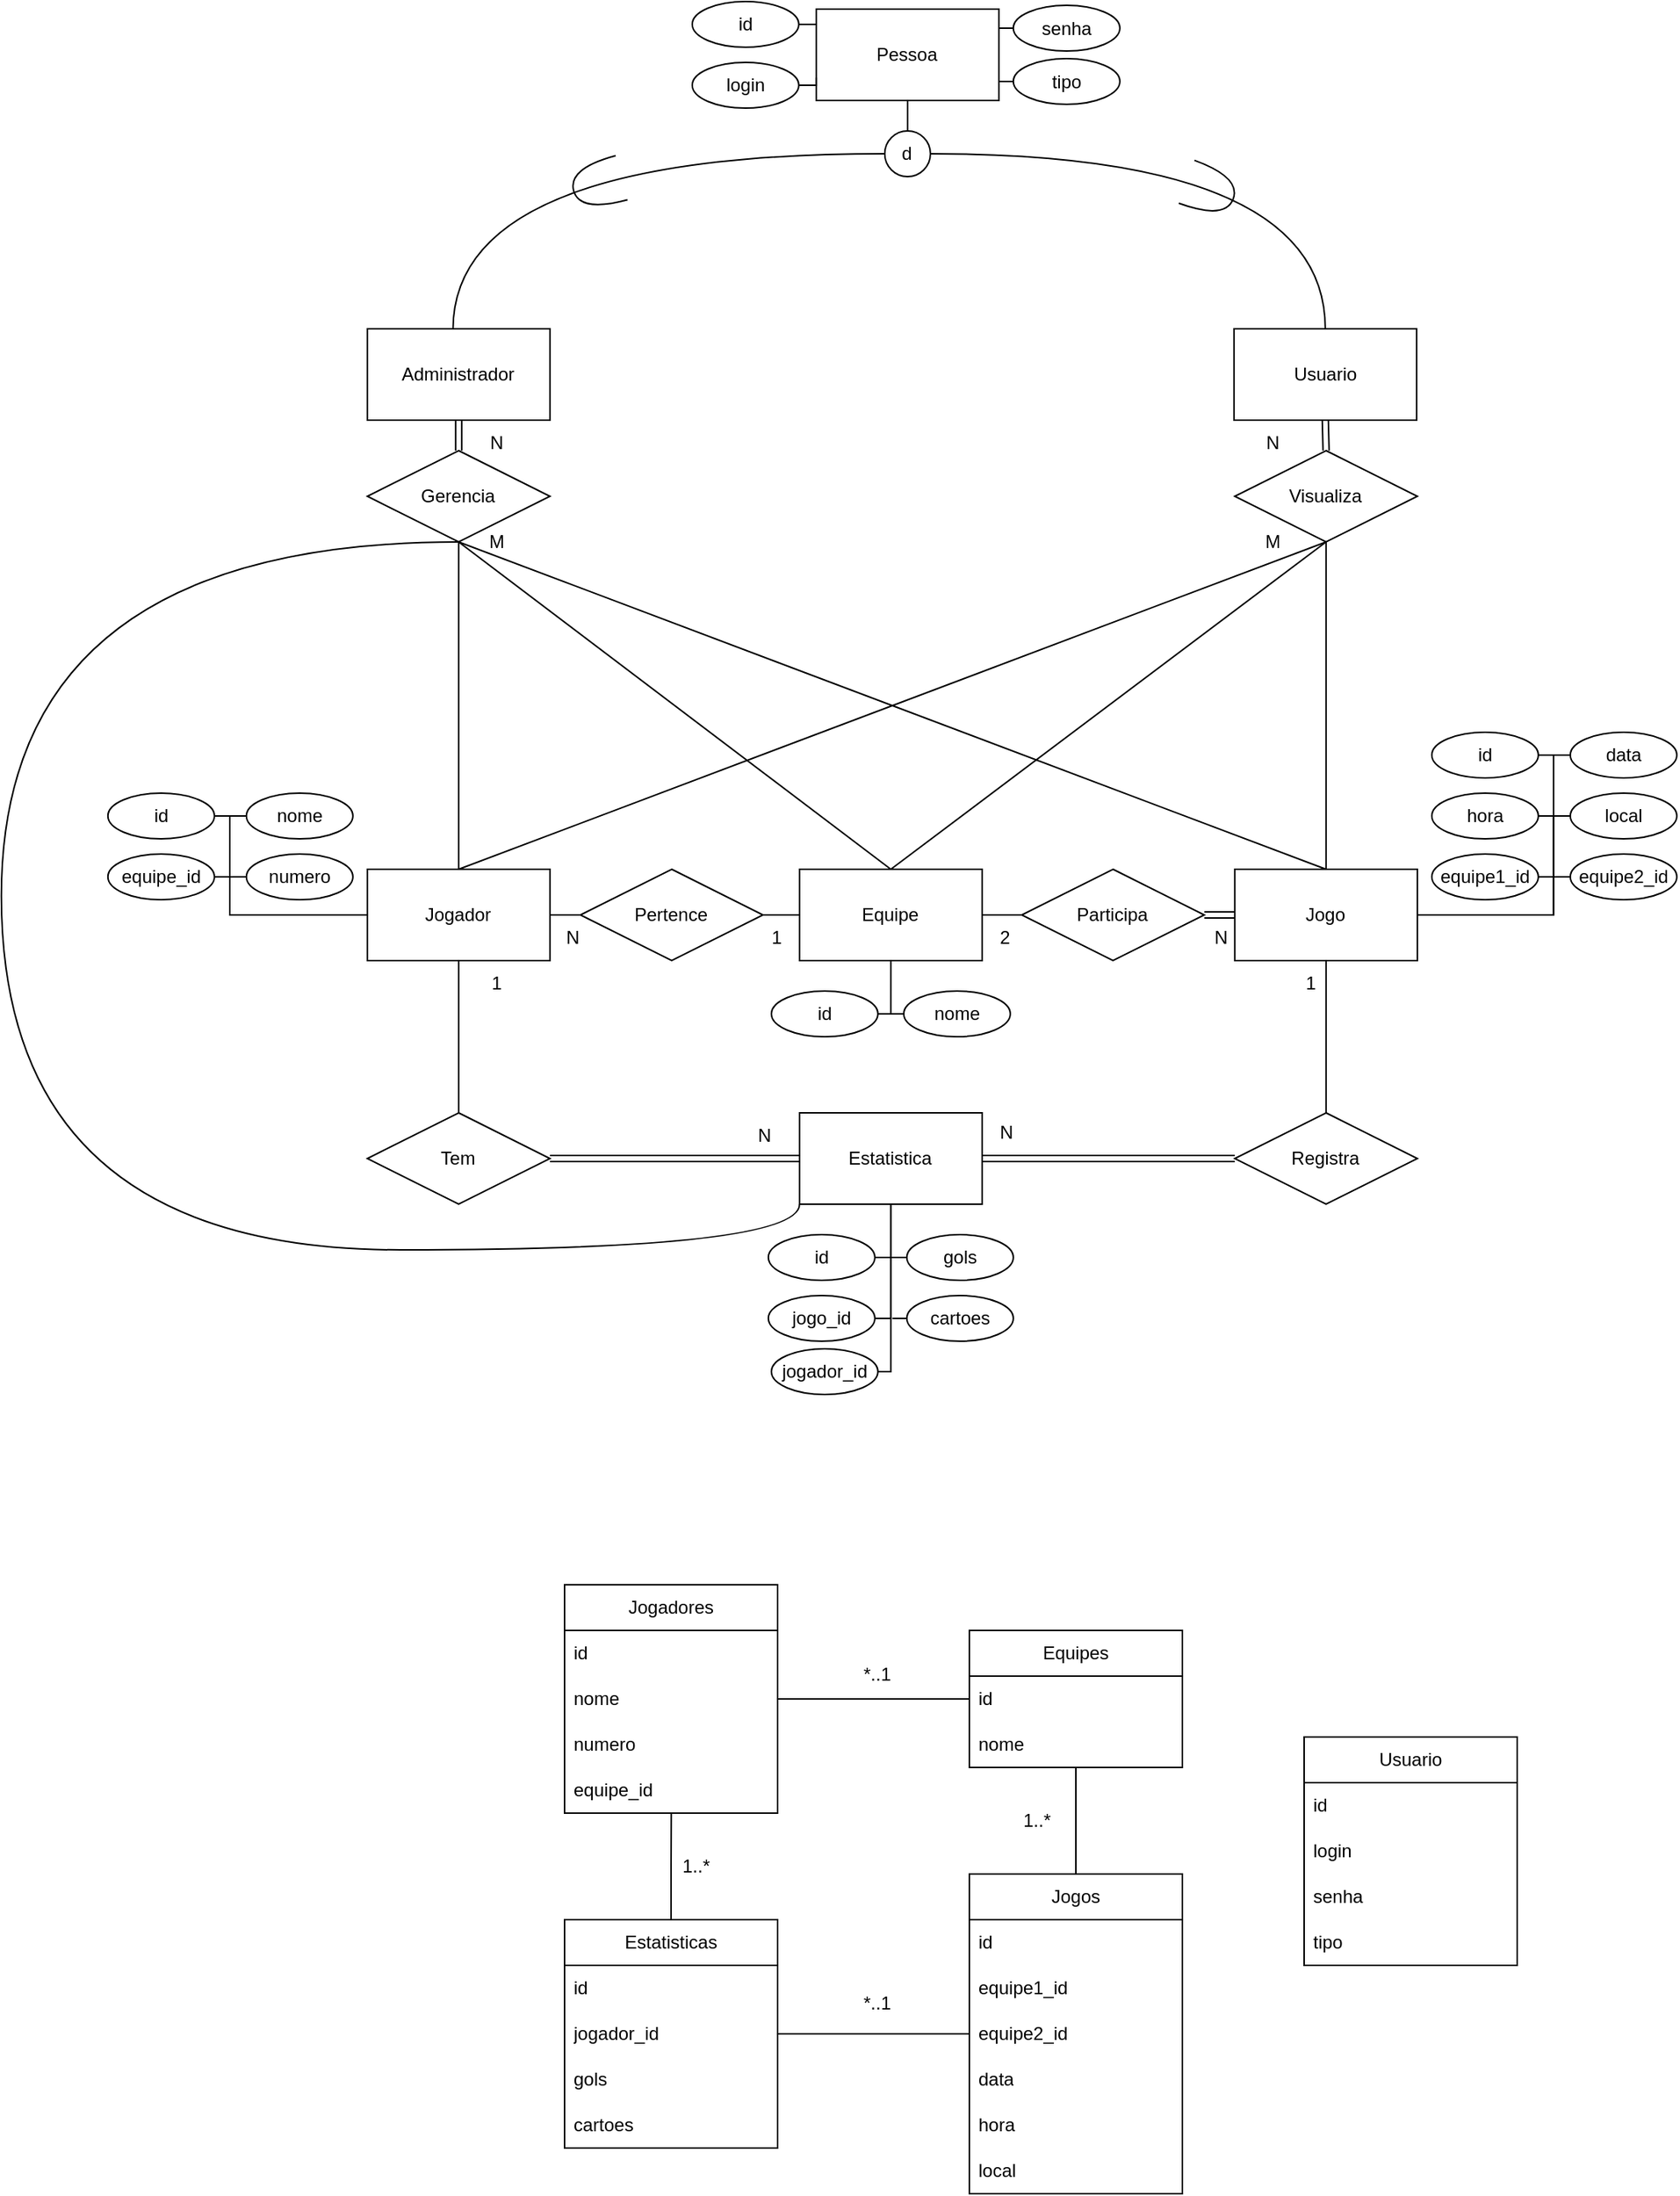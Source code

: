 <mxfile version="26.2.13">
  <diagram name="Página-1" id="EppW8XHrt7SbsDz2OEsC">
    <mxGraphModel dx="1735" dy="1640" grid="1" gridSize="10" guides="1" tooltips="1" connect="1" arrows="1" fold="1" page="1" pageScale="1" pageWidth="827" pageHeight="1169" math="0" shadow="0">
      <root>
        <mxCell id="0" />
        <mxCell id="1" parent="0" />
        <mxCell id="tOBkunzAgDf1NThhqD4a-22" style="edgeStyle=orthogonalEdgeStyle;rounded=0;orthogonalLoop=1;jettySize=auto;html=1;exitX=1;exitY=0.5;exitDx=0;exitDy=0;entryX=0;entryY=0.5;entryDx=0;entryDy=0;endArrow=none;startFill=0;" parent="1" source="tOBkunzAgDf1NThhqD4a-1" target="tOBkunzAgDf1NThhqD4a-10" edge="1">
          <mxGeometry relative="1" as="geometry" />
        </mxCell>
        <mxCell id="tOBkunzAgDf1NThhqD4a-1" value="Jogadores" style="swimlane;fontStyle=0;childLayout=stackLayout;horizontal=1;startSize=30;horizontalStack=0;resizeParent=1;resizeParentMax=0;resizeLast=0;collapsible=1;marginBottom=0;whiteSpace=wrap;html=1;" parent="1" vertex="1">
          <mxGeometry x="80" y="950" width="140" height="150" as="geometry" />
        </mxCell>
        <mxCell id="tOBkunzAgDf1NThhqD4a-2" value="id" style="text;strokeColor=none;fillColor=none;align=left;verticalAlign=middle;spacingLeft=4;spacingRight=4;overflow=hidden;points=[[0,0.5],[1,0.5]];portConstraint=eastwest;rotatable=0;whiteSpace=wrap;html=1;" parent="tOBkunzAgDf1NThhqD4a-1" vertex="1">
          <mxGeometry y="30" width="140" height="30" as="geometry" />
        </mxCell>
        <mxCell id="tOBkunzAgDf1NThhqD4a-3" value="nome" style="text;strokeColor=none;fillColor=none;align=left;verticalAlign=middle;spacingLeft=4;spacingRight=4;overflow=hidden;points=[[0,0.5],[1,0.5]];portConstraint=eastwest;rotatable=0;whiteSpace=wrap;html=1;" parent="tOBkunzAgDf1NThhqD4a-1" vertex="1">
          <mxGeometry y="60" width="140" height="30" as="geometry" />
        </mxCell>
        <mxCell id="tOBkunzAgDf1NThhqD4a-4" value="numero" style="text;strokeColor=none;fillColor=none;align=left;verticalAlign=middle;spacingLeft=4;spacingRight=4;overflow=hidden;points=[[0,0.5],[1,0.5]];portConstraint=eastwest;rotatable=0;whiteSpace=wrap;html=1;" parent="tOBkunzAgDf1NThhqD4a-1" vertex="1">
          <mxGeometry y="90" width="140" height="30" as="geometry" />
        </mxCell>
        <mxCell id="tOBkunzAgDf1NThhqD4a-17" value="equipe_id" style="text;strokeColor=none;fillColor=none;align=left;verticalAlign=middle;spacingLeft=4;spacingRight=4;overflow=hidden;points=[[0,0.5],[1,0.5]];portConstraint=eastwest;rotatable=0;whiteSpace=wrap;html=1;" parent="tOBkunzAgDf1NThhqD4a-1" vertex="1">
          <mxGeometry y="120" width="140" height="30" as="geometry" />
        </mxCell>
        <mxCell id="tOBkunzAgDf1NThhqD4a-25" style="edgeStyle=orthogonalEdgeStyle;rounded=0;orthogonalLoop=1;jettySize=auto;html=1;exitX=0.5;exitY=0;exitDx=0;exitDy=0;entryX=0.5;entryY=1;entryDx=0;entryDy=0;endArrow=none;startFill=0;" parent="1" source="tOBkunzAgDf1NThhqD4a-5" target="tOBkunzAgDf1NThhqD4a-9" edge="1">
          <mxGeometry relative="1" as="geometry" />
        </mxCell>
        <mxCell id="tOBkunzAgDf1NThhqD4a-5" value="Jogos" style="swimlane;fontStyle=0;childLayout=stackLayout;horizontal=1;startSize=30;horizontalStack=0;resizeParent=1;resizeParentMax=0;resizeLast=0;collapsible=1;marginBottom=0;whiteSpace=wrap;html=1;" parent="1" vertex="1">
          <mxGeometry x="346" y="1140" width="140" height="210" as="geometry" />
        </mxCell>
        <mxCell id="tOBkunzAgDf1NThhqD4a-6" value="id" style="text;strokeColor=none;fillColor=none;align=left;verticalAlign=middle;spacingLeft=4;spacingRight=4;overflow=hidden;points=[[0,0.5],[1,0.5]];portConstraint=eastwest;rotatable=0;whiteSpace=wrap;html=1;" parent="tOBkunzAgDf1NThhqD4a-5" vertex="1">
          <mxGeometry y="30" width="140" height="30" as="geometry" />
        </mxCell>
        <mxCell id="tOBkunzAgDf1NThhqD4a-7" value="equipe1_id" style="text;strokeColor=none;fillColor=none;align=left;verticalAlign=middle;spacingLeft=4;spacingRight=4;overflow=hidden;points=[[0,0.5],[1,0.5]];portConstraint=eastwest;rotatable=0;whiteSpace=wrap;html=1;" parent="tOBkunzAgDf1NThhqD4a-5" vertex="1">
          <mxGeometry y="60" width="140" height="30" as="geometry" />
        </mxCell>
        <mxCell id="tOBkunzAgDf1NThhqD4a-19" value="equipe2_id" style="text;strokeColor=none;fillColor=none;align=left;verticalAlign=middle;spacingLeft=4;spacingRight=4;overflow=hidden;points=[[0,0.5],[1,0.5]];portConstraint=eastwest;rotatable=0;whiteSpace=wrap;html=1;" parent="tOBkunzAgDf1NThhqD4a-5" vertex="1">
          <mxGeometry y="90" width="140" height="30" as="geometry" />
        </mxCell>
        <mxCell id="tOBkunzAgDf1NThhqD4a-8" value="data" style="text;strokeColor=none;fillColor=none;align=left;verticalAlign=middle;spacingLeft=4;spacingRight=4;overflow=hidden;points=[[0,0.5],[1,0.5]];portConstraint=eastwest;rotatable=0;whiteSpace=wrap;html=1;" parent="tOBkunzAgDf1NThhqD4a-5" vertex="1">
          <mxGeometry y="120" width="140" height="30" as="geometry" />
        </mxCell>
        <mxCell id="tOBkunzAgDf1NThhqD4a-20" value="hora" style="text;strokeColor=none;fillColor=none;align=left;verticalAlign=middle;spacingLeft=4;spacingRight=4;overflow=hidden;points=[[0,0.5],[1,0.5]];portConstraint=eastwest;rotatable=0;whiteSpace=wrap;html=1;" parent="tOBkunzAgDf1NThhqD4a-5" vertex="1">
          <mxGeometry y="150" width="140" height="30" as="geometry" />
        </mxCell>
        <mxCell id="tOBkunzAgDf1NThhqD4a-21" value="&lt;div&gt;local&lt;/div&gt;" style="text;strokeColor=none;fillColor=none;align=left;verticalAlign=middle;spacingLeft=4;spacingRight=4;overflow=hidden;points=[[0,0.5],[1,0.5]];portConstraint=eastwest;rotatable=0;whiteSpace=wrap;html=1;" parent="tOBkunzAgDf1NThhqD4a-5" vertex="1">
          <mxGeometry y="180" width="140" height="30" as="geometry" />
        </mxCell>
        <mxCell id="tOBkunzAgDf1NThhqD4a-9" value="Equipes" style="swimlane;fontStyle=0;childLayout=stackLayout;horizontal=1;startSize=30;horizontalStack=0;resizeParent=1;resizeParentMax=0;resizeLast=0;collapsible=1;marginBottom=0;whiteSpace=wrap;html=1;" parent="1" vertex="1">
          <mxGeometry x="346" y="980" width="140" height="90" as="geometry" />
        </mxCell>
        <mxCell id="tOBkunzAgDf1NThhqD4a-10" value="id" style="text;strokeColor=none;fillColor=none;align=left;verticalAlign=middle;spacingLeft=4;spacingRight=4;overflow=hidden;points=[[0,0.5],[1,0.5]];portConstraint=eastwest;rotatable=0;whiteSpace=wrap;html=1;" parent="tOBkunzAgDf1NThhqD4a-9" vertex="1">
          <mxGeometry y="30" width="140" height="30" as="geometry" />
        </mxCell>
        <mxCell id="tOBkunzAgDf1NThhqD4a-11" value="nome" style="text;strokeColor=none;fillColor=none;align=left;verticalAlign=middle;spacingLeft=4;spacingRight=4;overflow=hidden;points=[[0,0.5],[1,0.5]];portConstraint=eastwest;rotatable=0;whiteSpace=wrap;html=1;" parent="tOBkunzAgDf1NThhqD4a-9" vertex="1">
          <mxGeometry y="60" width="140" height="30" as="geometry" />
        </mxCell>
        <mxCell id="tOBkunzAgDf1NThhqD4a-13" value="Estatisticas" style="swimlane;fontStyle=0;childLayout=stackLayout;horizontal=1;startSize=30;horizontalStack=0;resizeParent=1;resizeParentMax=0;resizeLast=0;collapsible=1;marginBottom=0;whiteSpace=wrap;html=1;" parent="1" vertex="1">
          <mxGeometry x="80" y="1170" width="140" height="150" as="geometry" />
        </mxCell>
        <mxCell id="tOBkunzAgDf1NThhqD4a-14" value="id" style="text;strokeColor=none;fillColor=none;align=left;verticalAlign=middle;spacingLeft=4;spacingRight=4;overflow=hidden;points=[[0,0.5],[1,0.5]];portConstraint=eastwest;rotatable=0;whiteSpace=wrap;html=1;" parent="tOBkunzAgDf1NThhqD4a-13" vertex="1">
          <mxGeometry y="30" width="140" height="30" as="geometry" />
        </mxCell>
        <mxCell id="tOBkunzAgDf1NThhqD4a-15" value="jogador_id" style="text;strokeColor=none;fillColor=none;align=left;verticalAlign=middle;spacingLeft=4;spacingRight=4;overflow=hidden;points=[[0,0.5],[1,0.5]];portConstraint=eastwest;rotatable=0;whiteSpace=wrap;html=1;" parent="tOBkunzAgDf1NThhqD4a-13" vertex="1">
          <mxGeometry y="60" width="140" height="30" as="geometry" />
        </mxCell>
        <mxCell id="tOBkunzAgDf1NThhqD4a-16" value="gols" style="text;strokeColor=none;fillColor=none;align=left;verticalAlign=middle;spacingLeft=4;spacingRight=4;overflow=hidden;points=[[0,0.5],[1,0.5]];portConstraint=eastwest;rotatable=0;whiteSpace=wrap;html=1;" parent="tOBkunzAgDf1NThhqD4a-13" vertex="1">
          <mxGeometry y="90" width="140" height="30" as="geometry" />
        </mxCell>
        <mxCell id="tOBkunzAgDf1NThhqD4a-18" value="cartoes" style="text;strokeColor=none;fillColor=none;align=left;verticalAlign=middle;spacingLeft=4;spacingRight=4;overflow=hidden;points=[[0,0.5],[1,0.5]];portConstraint=eastwest;rotatable=0;whiteSpace=wrap;html=1;" parent="tOBkunzAgDf1NThhqD4a-13" vertex="1">
          <mxGeometry y="120" width="140" height="30" as="geometry" />
        </mxCell>
        <mxCell id="tOBkunzAgDf1NThhqD4a-23" style="edgeStyle=orthogonalEdgeStyle;rounded=0;orthogonalLoop=1;jettySize=auto;html=1;exitX=0.5;exitY=0;exitDx=0;exitDy=0;entryX=0.501;entryY=1;entryDx=0;entryDy=0;entryPerimeter=0;endArrow=none;startFill=0;" parent="1" source="tOBkunzAgDf1NThhqD4a-13" target="tOBkunzAgDf1NThhqD4a-17" edge="1">
          <mxGeometry relative="1" as="geometry" />
        </mxCell>
        <mxCell id="tOBkunzAgDf1NThhqD4a-24" style="edgeStyle=orthogonalEdgeStyle;rounded=0;orthogonalLoop=1;jettySize=auto;html=1;exitX=1;exitY=0.5;exitDx=0;exitDy=0;entryX=0;entryY=0.5;entryDx=0;entryDy=0;endArrow=none;startFill=0;" parent="1" source="tOBkunzAgDf1NThhqD4a-15" target="tOBkunzAgDf1NThhqD4a-19" edge="1">
          <mxGeometry relative="1" as="geometry" />
        </mxCell>
        <mxCell id="tOBkunzAgDf1NThhqD4a-26" value="*..1" style="text;html=1;align=center;verticalAlign=middle;resizable=0;points=[];autosize=1;strokeColor=none;fillColor=none;" parent="1" vertex="1">
          <mxGeometry x="265" y="994" width="40" height="30" as="geometry" />
        </mxCell>
        <mxCell id="tOBkunzAgDf1NThhqD4a-30" value="1..*" style="text;html=1;align=center;verticalAlign=middle;resizable=0;points=[];autosize=1;strokeColor=none;fillColor=none;" parent="1" vertex="1">
          <mxGeometry x="145.5" y="1120" width="40" height="30" as="geometry" />
        </mxCell>
        <mxCell id="tOBkunzAgDf1NThhqD4a-31" value="*..1" style="text;html=1;align=center;verticalAlign=middle;resizable=0;points=[];autosize=1;strokeColor=none;fillColor=none;" parent="1" vertex="1">
          <mxGeometry x="265" y="1210" width="40" height="30" as="geometry" />
        </mxCell>
        <mxCell id="tOBkunzAgDf1NThhqD4a-32" value="1..*" style="text;html=1;align=center;verticalAlign=middle;resizable=0;points=[];autosize=1;strokeColor=none;fillColor=none;" parent="1" vertex="1">
          <mxGeometry x="370" y="1090" width="40" height="30" as="geometry" />
        </mxCell>
        <mxCell id="j0DTCVJ6tR6XMJ9f3sx3-1" value="Usuario" style="swimlane;fontStyle=0;childLayout=stackLayout;horizontal=1;startSize=30;horizontalStack=0;resizeParent=1;resizeParentMax=0;resizeLast=0;collapsible=1;marginBottom=0;whiteSpace=wrap;html=1;" parent="1" vertex="1">
          <mxGeometry x="566" y="1050" width="140" height="150" as="geometry" />
        </mxCell>
        <mxCell id="j0DTCVJ6tR6XMJ9f3sx3-2" value="id" style="text;strokeColor=none;fillColor=none;align=left;verticalAlign=middle;spacingLeft=4;spacingRight=4;overflow=hidden;points=[[0,0.5],[1,0.5]];portConstraint=eastwest;rotatable=0;whiteSpace=wrap;html=1;" parent="j0DTCVJ6tR6XMJ9f3sx3-1" vertex="1">
          <mxGeometry y="30" width="140" height="30" as="geometry" />
        </mxCell>
        <mxCell id="j0DTCVJ6tR6XMJ9f3sx3-3" value="login" style="text;strokeColor=none;fillColor=none;align=left;verticalAlign=middle;spacingLeft=4;spacingRight=4;overflow=hidden;points=[[0,0.5],[1,0.5]];portConstraint=eastwest;rotatable=0;whiteSpace=wrap;html=1;" parent="j0DTCVJ6tR6XMJ9f3sx3-1" vertex="1">
          <mxGeometry y="60" width="140" height="30" as="geometry" />
        </mxCell>
        <mxCell id="j0DTCVJ6tR6XMJ9f3sx3-6" value="&lt;div&gt;senha&lt;/div&gt;" style="text;strokeColor=none;fillColor=none;align=left;verticalAlign=middle;spacingLeft=4;spacingRight=4;overflow=hidden;points=[[0,0.5],[1,0.5]];portConstraint=eastwest;rotatable=0;whiteSpace=wrap;html=1;" parent="j0DTCVJ6tR6XMJ9f3sx3-1" vertex="1">
          <mxGeometry y="90" width="140" height="30" as="geometry" />
        </mxCell>
        <mxCell id="j0DTCVJ6tR6XMJ9f3sx3-5" value="tipo" style="text;strokeColor=none;fillColor=none;align=left;verticalAlign=middle;spacingLeft=4;spacingRight=4;overflow=hidden;points=[[0,0.5],[1,0.5]];portConstraint=eastwest;rotatable=0;whiteSpace=wrap;html=1;" parent="j0DTCVJ6tR6XMJ9f3sx3-1" vertex="1">
          <mxGeometry y="120" width="140" height="30" as="geometry" />
        </mxCell>
        <mxCell id="j0DTCVJ6tR6XMJ9f3sx3-28" style="edgeStyle=orthogonalEdgeStyle;rounded=0;orthogonalLoop=1;jettySize=auto;html=1;exitX=1;exitY=0.5;exitDx=0;exitDy=0;entryX=0;entryY=0.5;entryDx=0;entryDy=0;endArrow=none;startFill=0;" parent="1" source="j0DTCVJ6tR6XMJ9f3sx3-29" target="j0DTCVJ6tR6XMJ9f3sx3-31" edge="1">
          <mxGeometry relative="1" as="geometry" />
        </mxCell>
        <mxCell id="j0DTCVJ6tR6XMJ9f3sx3-29" value="&lt;div&gt;Jogador&lt;/div&gt;" style="rounded=0;whiteSpace=wrap;html=1;" parent="1" vertex="1">
          <mxGeometry x="-49.59" y="480" width="120" height="60" as="geometry" />
        </mxCell>
        <mxCell id="j0DTCVJ6tR6XMJ9f3sx3-30" style="edgeStyle=orthogonalEdgeStyle;rounded=0;orthogonalLoop=1;jettySize=auto;html=1;exitX=1;exitY=0.5;exitDx=0;exitDy=0;entryX=0;entryY=0.5;entryDx=0;entryDy=0;endArrow=none;startFill=0;" parent="1" source="j0DTCVJ6tR6XMJ9f3sx3-31" target="j0DTCVJ6tR6XMJ9f3sx3-33" edge="1">
          <mxGeometry relative="1" as="geometry" />
        </mxCell>
        <mxCell id="j0DTCVJ6tR6XMJ9f3sx3-31" value="&lt;div&gt;Pertence&lt;/div&gt;" style="rhombus;whiteSpace=wrap;html=1;" parent="1" vertex="1">
          <mxGeometry x="90.41" y="480" width="120" height="60" as="geometry" />
        </mxCell>
        <mxCell id="j0DTCVJ6tR6XMJ9f3sx3-32" style="edgeStyle=orthogonalEdgeStyle;rounded=0;orthogonalLoop=1;jettySize=auto;html=1;exitX=1;exitY=0.5;exitDx=0;exitDy=0;entryX=0;entryY=0.5;entryDx=0;entryDy=0;endArrow=none;startFill=0;" parent="1" source="j0DTCVJ6tR6XMJ9f3sx3-33" target="j0DTCVJ6tR6XMJ9f3sx3-35" edge="1">
          <mxGeometry relative="1" as="geometry" />
        </mxCell>
        <mxCell id="j0DTCVJ6tR6XMJ9f3sx3-33" value="Equipe" style="rounded=0;whiteSpace=wrap;html=1;" parent="1" vertex="1">
          <mxGeometry x="234.41" y="480" width="120" height="60" as="geometry" />
        </mxCell>
        <mxCell id="j0DTCVJ6tR6XMJ9f3sx3-34" style="edgeStyle=orthogonalEdgeStyle;rounded=0;orthogonalLoop=1;jettySize=auto;html=1;exitX=1;exitY=0.5;exitDx=0;exitDy=0;entryX=0;entryY=0.5;entryDx=0;entryDy=0;endArrow=none;startFill=0;shape=link;" parent="1" source="j0DTCVJ6tR6XMJ9f3sx3-35" target="j0DTCVJ6tR6XMJ9f3sx3-36" edge="1">
          <mxGeometry relative="1" as="geometry" />
        </mxCell>
        <mxCell id="j0DTCVJ6tR6XMJ9f3sx3-35" value="Participa" style="rhombus;whiteSpace=wrap;html=1;" parent="1" vertex="1">
          <mxGeometry x="380.41" y="480" width="120" height="60" as="geometry" />
        </mxCell>
        <mxCell id="j0DTCVJ6tR6XMJ9f3sx3-36" value="Jogo" style="rounded=0;whiteSpace=wrap;html=1;" parent="1" vertex="1">
          <mxGeometry x="520.41" y="480" width="120" height="60" as="geometry" />
        </mxCell>
        <mxCell id="j0DTCVJ6tR6XMJ9f3sx3-37" style="edgeStyle=orthogonalEdgeStyle;rounded=0;orthogonalLoop=1;jettySize=auto;html=1;exitX=0.5;exitY=0;exitDx=0;exitDy=0;entryX=0.5;entryY=1;entryDx=0;entryDy=0;endArrow=none;startFill=0;" parent="1" source="j0DTCVJ6tR6XMJ9f3sx3-39" target="j0DTCVJ6tR6XMJ9f3sx3-36" edge="1">
          <mxGeometry relative="1" as="geometry" />
        </mxCell>
        <mxCell id="j0DTCVJ6tR6XMJ9f3sx3-99" style="edgeStyle=orthogonalEdgeStyle;rounded=0;orthogonalLoop=1;jettySize=auto;html=1;exitX=0;exitY=0.5;exitDx=0;exitDy=0;entryX=1;entryY=0.5;entryDx=0;entryDy=0;endArrow=none;startFill=0;shape=link;" parent="1" source="j0DTCVJ6tR6XMJ9f3sx3-39" target="j0DTCVJ6tR6XMJ9f3sx3-40" edge="1">
          <mxGeometry relative="1" as="geometry" />
        </mxCell>
        <mxCell id="j0DTCVJ6tR6XMJ9f3sx3-39" value="Registra" style="rhombus;whiteSpace=wrap;html=1;" parent="1" vertex="1">
          <mxGeometry x="520.41" y="640" width="120" height="60" as="geometry" />
        </mxCell>
        <mxCell id="j0DTCVJ6tR6XMJ9f3sx3-40" value="Estatistica" style="rounded=0;whiteSpace=wrap;html=1;" parent="1" vertex="1">
          <mxGeometry x="234.41" y="640" width="120" height="60" as="geometry" />
        </mxCell>
        <mxCell id="j0DTCVJ6tR6XMJ9f3sx3-41" style="edgeStyle=orthogonalEdgeStyle;rounded=0;orthogonalLoop=1;jettySize=auto;html=1;exitX=0.5;exitY=0;exitDx=0;exitDy=0;entryX=0.5;entryY=1;entryDx=0;entryDy=0;endArrow=none;startFill=0;" parent="1" source="j0DTCVJ6tR6XMJ9f3sx3-43" target="j0DTCVJ6tR6XMJ9f3sx3-29" edge="1">
          <mxGeometry relative="1" as="geometry" />
        </mxCell>
        <mxCell id="j0DTCVJ6tR6XMJ9f3sx3-42" style="edgeStyle=orthogonalEdgeStyle;rounded=0;orthogonalLoop=1;jettySize=auto;html=1;exitX=1;exitY=0.5;exitDx=0;exitDy=0;entryX=0;entryY=0.5;entryDx=0;entryDy=0;endArrow=none;startFill=0;shape=link;" parent="1" source="j0DTCVJ6tR6XMJ9f3sx3-43" target="j0DTCVJ6tR6XMJ9f3sx3-40" edge="1">
          <mxGeometry relative="1" as="geometry" />
        </mxCell>
        <mxCell id="j0DTCVJ6tR6XMJ9f3sx3-43" value="Tem" style="rhombus;whiteSpace=wrap;html=1;" parent="1" vertex="1">
          <mxGeometry x="-49.59" y="640" width="120" height="60" as="geometry" />
        </mxCell>
        <mxCell id="j0DTCVJ6tR6XMJ9f3sx3-44" style="edgeStyle=orthogonalEdgeStyle;rounded=0;orthogonalLoop=1;jettySize=auto;html=1;exitX=1;exitY=0.5;exitDx=0;exitDy=0;endArrow=none;startFill=0;" parent="1" source="j0DTCVJ6tR6XMJ9f3sx3-45" edge="1">
          <mxGeometry relative="1" as="geometry">
            <mxPoint x="731.41" y="485" as="targetPoint" />
          </mxGeometry>
        </mxCell>
        <mxCell id="j0DTCVJ6tR6XMJ9f3sx3-45" value="equipe1_id" style="ellipse;whiteSpace=wrap;html=1;" parent="1" vertex="1">
          <mxGeometry x="649.91" y="470" width="70" height="30" as="geometry" />
        </mxCell>
        <mxCell id="j0DTCVJ6tR6XMJ9f3sx3-46" style="edgeStyle=orthogonalEdgeStyle;rounded=0;orthogonalLoop=1;jettySize=auto;html=1;exitX=1;exitY=0.5;exitDx=0;exitDy=0;endArrow=none;startFill=0;" parent="1" source="j0DTCVJ6tR6XMJ9f3sx3-47" edge="1">
          <mxGeometry relative="1" as="geometry">
            <mxPoint x="731.41" y="445" as="targetPoint" />
          </mxGeometry>
        </mxCell>
        <mxCell id="j0DTCVJ6tR6XMJ9f3sx3-47" value="hora" style="ellipse;whiteSpace=wrap;html=1;" parent="1" vertex="1">
          <mxGeometry x="649.91" y="430" width="70" height="30" as="geometry" />
        </mxCell>
        <mxCell id="j0DTCVJ6tR6XMJ9f3sx3-48" style="edgeStyle=orthogonalEdgeStyle;rounded=0;orthogonalLoop=1;jettySize=auto;html=1;exitX=0;exitY=0.5;exitDx=0;exitDy=0;endArrow=none;startFill=0;" parent="1" source="j0DTCVJ6tR6XMJ9f3sx3-49" edge="1">
          <mxGeometry relative="1" as="geometry">
            <mxPoint x="731.41" y="485" as="targetPoint" />
          </mxGeometry>
        </mxCell>
        <mxCell id="j0DTCVJ6tR6XMJ9f3sx3-49" value="equipe2_id" style="ellipse;whiteSpace=wrap;html=1;" parent="1" vertex="1">
          <mxGeometry x="740.91" y="470" width="70" height="30" as="geometry" />
        </mxCell>
        <mxCell id="j0DTCVJ6tR6XMJ9f3sx3-115" style="edgeStyle=orthogonalEdgeStyle;rounded=0;orthogonalLoop=1;jettySize=auto;html=1;exitX=0;exitY=0.5;exitDx=0;exitDy=0;entryX=1;entryY=0.5;entryDx=0;entryDy=0;endArrow=none;startFill=0;" parent="1" source="j0DTCVJ6tR6XMJ9f3sx3-51" target="j0DTCVJ6tR6XMJ9f3sx3-36" edge="1">
          <mxGeometry relative="1" as="geometry">
            <Array as="points">
              <mxPoint x="729.91" y="445" />
              <mxPoint x="729.91" y="510" />
            </Array>
          </mxGeometry>
        </mxCell>
        <mxCell id="j0DTCVJ6tR6XMJ9f3sx3-51" value="local" style="ellipse;whiteSpace=wrap;html=1;" parent="1" vertex="1">
          <mxGeometry x="740.91" y="430" width="70" height="30" as="geometry" />
        </mxCell>
        <mxCell id="j0DTCVJ6tR6XMJ9f3sx3-52" style="edgeStyle=orthogonalEdgeStyle;rounded=0;orthogonalLoop=1;jettySize=auto;html=1;exitX=0;exitY=0.5;exitDx=0;exitDy=0;endArrow=none;startFill=0;" parent="1" source="j0DTCVJ6tR6XMJ9f3sx3-53" edge="1">
          <mxGeometry relative="1" as="geometry">
            <mxPoint x="292.91" y="575" as="targetPoint" />
          </mxGeometry>
        </mxCell>
        <mxCell id="j0DTCVJ6tR6XMJ9f3sx3-53" value="nome" style="ellipse;whiteSpace=wrap;html=1;" parent="1" vertex="1">
          <mxGeometry x="302.91" y="560" width="70" height="30" as="geometry" />
        </mxCell>
        <mxCell id="j0DTCVJ6tR6XMJ9f3sx3-114" style="edgeStyle=orthogonalEdgeStyle;rounded=0;orthogonalLoop=1;jettySize=auto;html=1;exitX=1;exitY=0.5;exitDx=0;exitDy=0;entryX=0.5;entryY=1;entryDx=0;entryDy=0;endArrow=none;startFill=0;" parent="1" source="j0DTCVJ6tR6XMJ9f3sx3-55" target="j0DTCVJ6tR6XMJ9f3sx3-33" edge="1">
          <mxGeometry relative="1" as="geometry" />
        </mxCell>
        <mxCell id="j0DTCVJ6tR6XMJ9f3sx3-55" value="&lt;div&gt;id&lt;/div&gt;" style="ellipse;whiteSpace=wrap;html=1;" parent="1" vertex="1">
          <mxGeometry x="215.91" y="560" width="70" height="30" as="geometry" />
        </mxCell>
        <mxCell id="j0DTCVJ6tR6XMJ9f3sx3-56" style="edgeStyle=orthogonalEdgeStyle;rounded=0;orthogonalLoop=1;jettySize=auto;html=1;endArrow=none;startFill=0;" parent="1" edge="1">
          <mxGeometry relative="1" as="geometry">
            <mxPoint x="295.41" y="575" as="targetPoint" />
            <mxPoint x="295.91" y="575" as="sourcePoint" />
          </mxGeometry>
        </mxCell>
        <mxCell id="j0DTCVJ6tR6XMJ9f3sx3-57" style="edgeStyle=orthogonalEdgeStyle;rounded=0;orthogonalLoop=1;jettySize=auto;html=1;exitX=1;exitY=0.5;exitDx=0;exitDy=0;endArrow=none;startFill=0;" parent="1" source="j0DTCVJ6tR6XMJ9f3sx3-58" edge="1">
          <mxGeometry relative="1" as="geometry">
            <mxPoint x="-138.59" y="445" as="targetPoint" />
          </mxGeometry>
        </mxCell>
        <mxCell id="j0DTCVJ6tR6XMJ9f3sx3-58" value="id" style="ellipse;whiteSpace=wrap;html=1;" parent="1" vertex="1">
          <mxGeometry x="-220.09" y="430" width="70" height="30" as="geometry" />
        </mxCell>
        <mxCell id="0IrGJ5FR2d2y25oEQgXP-39" style="edgeStyle=orthogonalEdgeStyle;rounded=0;orthogonalLoop=1;jettySize=auto;html=1;exitX=0;exitY=0.5;exitDx=0;exitDy=0;entryX=0;entryY=0.5;entryDx=0;entryDy=0;endArrow=none;startFill=0;" edge="1" parent="1" source="j0DTCVJ6tR6XMJ9f3sx3-62" target="j0DTCVJ6tR6XMJ9f3sx3-29">
          <mxGeometry relative="1" as="geometry">
            <Array as="points">
              <mxPoint x="-140" y="445" />
              <mxPoint x="-140" y="510" />
            </Array>
          </mxGeometry>
        </mxCell>
        <mxCell id="j0DTCVJ6tR6XMJ9f3sx3-62" value="nome" style="ellipse;whiteSpace=wrap;html=1;" parent="1" vertex="1">
          <mxGeometry x="-129.09" y="430" width="70" height="30" as="geometry" />
        </mxCell>
        <mxCell id="j0DTCVJ6tR6XMJ9f3sx3-65" style="edgeStyle=orthogonalEdgeStyle;rounded=0;orthogonalLoop=1;jettySize=auto;html=1;exitX=0;exitY=0.5;exitDx=0;exitDy=0;endArrow=none;startFill=0;" parent="1" source="j0DTCVJ6tR6XMJ9f3sx3-66" edge="1">
          <mxGeometry relative="1" as="geometry">
            <mxPoint x="-138.59" y="485" as="targetPoint" />
          </mxGeometry>
        </mxCell>
        <mxCell id="j0DTCVJ6tR6XMJ9f3sx3-66" value="numero" style="ellipse;whiteSpace=wrap;html=1;" parent="1" vertex="1">
          <mxGeometry x="-129.09" y="470" width="70" height="30" as="geometry" />
        </mxCell>
        <mxCell id="j0DTCVJ6tR6XMJ9f3sx3-67" style="edgeStyle=orthogonalEdgeStyle;rounded=0;orthogonalLoop=1;jettySize=auto;html=1;exitX=1;exitY=0.5;exitDx=0;exitDy=0;entryX=0.5;entryY=1;entryDx=0;entryDy=0;endArrow=none;startFill=0;" parent="1" source="j0DTCVJ6tR6XMJ9f3sx3-68" target="j0DTCVJ6tR6XMJ9f3sx3-40" edge="1">
          <mxGeometry relative="1" as="geometry">
            <Array as="points">
              <mxPoint x="294.41" y="775" />
            </Array>
          </mxGeometry>
        </mxCell>
        <mxCell id="j0DTCVJ6tR6XMJ9f3sx3-68" value="jogo_id" style="ellipse;whiteSpace=wrap;html=1;" parent="1" vertex="1">
          <mxGeometry x="213.91" y="760" width="70" height="30" as="geometry" />
        </mxCell>
        <mxCell id="j0DTCVJ6tR6XMJ9f3sx3-69" style="edgeStyle=orthogonalEdgeStyle;rounded=0;orthogonalLoop=1;jettySize=auto;html=1;exitX=1;exitY=0.5;exitDx=0;exitDy=0;endArrow=none;startFill=0;" parent="1" source="j0DTCVJ6tR6XMJ9f3sx3-70" edge="1">
          <mxGeometry relative="1" as="geometry">
            <mxPoint x="295.41" y="735" as="targetPoint" />
          </mxGeometry>
        </mxCell>
        <mxCell id="j0DTCVJ6tR6XMJ9f3sx3-70" value="&lt;div&gt;id&lt;/div&gt;" style="ellipse;whiteSpace=wrap;html=1;" parent="1" vertex="1">
          <mxGeometry x="213.91" y="720" width="70" height="30" as="geometry" />
        </mxCell>
        <mxCell id="j0DTCVJ6tR6XMJ9f3sx3-71" style="edgeStyle=orthogonalEdgeStyle;rounded=0;orthogonalLoop=1;jettySize=auto;html=1;exitX=0;exitY=0.5;exitDx=0;exitDy=0;endArrow=none;startFill=0;" parent="1" source="j0DTCVJ6tR6XMJ9f3sx3-72" edge="1">
          <mxGeometry relative="1" as="geometry">
            <mxPoint x="295.41" y="775" as="targetPoint" />
          </mxGeometry>
        </mxCell>
        <mxCell id="j0DTCVJ6tR6XMJ9f3sx3-72" value="cartoes" style="ellipse;whiteSpace=wrap;html=1;" parent="1" vertex="1">
          <mxGeometry x="304.91" y="760" width="70" height="30" as="geometry" />
        </mxCell>
        <mxCell id="j0DTCVJ6tR6XMJ9f3sx3-73" style="edgeStyle=orthogonalEdgeStyle;rounded=0;orthogonalLoop=1;jettySize=auto;html=1;exitX=0;exitY=0.5;exitDx=0;exitDy=0;endArrow=none;startFill=0;" parent="1" source="j0DTCVJ6tR6XMJ9f3sx3-74" edge="1">
          <mxGeometry relative="1" as="geometry">
            <mxPoint x="295.41" y="735" as="targetPoint" />
          </mxGeometry>
        </mxCell>
        <mxCell id="j0DTCVJ6tR6XMJ9f3sx3-74" value="gols" style="ellipse;whiteSpace=wrap;html=1;" parent="1" vertex="1">
          <mxGeometry x="304.91" y="720" width="70" height="30" as="geometry" />
        </mxCell>
        <mxCell id="j0DTCVJ6tR6XMJ9f3sx3-75" style="edgeStyle=orthogonalEdgeStyle;rounded=0;orthogonalLoop=1;jettySize=auto;html=1;exitX=1;exitY=0.5;exitDx=0;exitDy=0;endArrow=none;startFill=0;" parent="1" source="j0DTCVJ6tR6XMJ9f3sx3-76" edge="1">
          <mxGeometry relative="1" as="geometry">
            <mxPoint x="-138.59" y="485" as="targetPoint" />
          </mxGeometry>
        </mxCell>
        <mxCell id="j0DTCVJ6tR6XMJ9f3sx3-76" value="equipe_id" style="ellipse;whiteSpace=wrap;html=1;" parent="1" vertex="1">
          <mxGeometry x="-220.09" y="470" width="70" height="30" as="geometry" />
        </mxCell>
        <mxCell id="j0DTCVJ6tR6XMJ9f3sx3-77" value="Pessoa" style="rounded=0;whiteSpace=wrap;html=1;" parent="1" vertex="1">
          <mxGeometry x="245.41" y="-85" width="120" height="60" as="geometry" />
        </mxCell>
        <mxCell id="j0DTCVJ6tR6XMJ9f3sx3-78" style="edgeStyle=orthogonalEdgeStyle;rounded=0;orthogonalLoop=1;jettySize=auto;html=1;exitX=1;exitY=0.5;exitDx=0;exitDy=0;entryX=0;entryY=0.75;entryDx=0;entryDy=0;endArrow=none;startFill=0;" parent="1" source="j0DTCVJ6tR6XMJ9f3sx3-79" target="j0DTCVJ6tR6XMJ9f3sx3-77" edge="1">
          <mxGeometry relative="1" as="geometry" />
        </mxCell>
        <mxCell id="j0DTCVJ6tR6XMJ9f3sx3-79" value="login" style="ellipse;whiteSpace=wrap;html=1;" parent="1" vertex="1">
          <mxGeometry x="163.91" y="-50" width="70" height="30" as="geometry" />
        </mxCell>
        <mxCell id="j0DTCVJ6tR6XMJ9f3sx3-80" style="edgeStyle=orthogonalEdgeStyle;rounded=0;orthogonalLoop=1;jettySize=auto;html=1;exitX=1;exitY=0.5;exitDx=0;exitDy=0;endArrow=none;startFill=0;" parent="1" source="j0DTCVJ6tR6XMJ9f3sx3-81" edge="1">
          <mxGeometry relative="1" as="geometry">
            <mxPoint x="245.41" y="-75" as="targetPoint" />
          </mxGeometry>
        </mxCell>
        <mxCell id="j0DTCVJ6tR6XMJ9f3sx3-81" value="&lt;div&gt;id&lt;/div&gt;" style="ellipse;whiteSpace=wrap;html=1;" parent="1" vertex="1">
          <mxGeometry x="163.91" y="-90" width="70" height="30" as="geometry" />
        </mxCell>
        <mxCell id="j0DTCVJ6tR6XMJ9f3sx3-82" style="edgeStyle=orthogonalEdgeStyle;rounded=0;orthogonalLoop=1;jettySize=auto;html=1;exitX=0;exitY=0.5;exitDx=0;exitDy=0;endArrow=none;startFill=0;" parent="1" source="j0DTCVJ6tR6XMJ9f3sx3-83" edge="1">
          <mxGeometry relative="1" as="geometry">
            <mxPoint x="365.41" y="-72.5" as="targetPoint" />
          </mxGeometry>
        </mxCell>
        <mxCell id="j0DTCVJ6tR6XMJ9f3sx3-83" value="senha" style="ellipse;whiteSpace=wrap;html=1;" parent="1" vertex="1">
          <mxGeometry x="374.91" y="-87.5" width="70" height="30" as="geometry" />
        </mxCell>
        <mxCell id="j0DTCVJ6tR6XMJ9f3sx3-84" style="edgeStyle=orthogonalEdgeStyle;rounded=0;orthogonalLoop=1;jettySize=auto;html=1;exitX=0.5;exitY=0;exitDx=0;exitDy=0;entryX=0.5;entryY=1;entryDx=0;entryDy=0;endArrow=none;startFill=0;" parent="1" source="j0DTCVJ6tR6XMJ9f3sx3-87" target="j0DTCVJ6tR6XMJ9f3sx3-77" edge="1">
          <mxGeometry relative="1" as="geometry" />
        </mxCell>
        <mxCell id="j0DTCVJ6tR6XMJ9f3sx3-85" style="edgeStyle=orthogonalEdgeStyle;rounded=0;orthogonalLoop=1;jettySize=auto;html=1;exitX=0;exitY=0.5;exitDx=0;exitDy=0;endArrow=none;startFill=0;entryX=0.469;entryY=0.009;entryDx=0;entryDy=0;entryPerimeter=0;curved=1;startArrow=none;" parent="1" source="j0DTCVJ6tR6XMJ9f3sx3-87" target="j0DTCVJ6tR6XMJ9f3sx3-89" edge="1">
          <mxGeometry relative="1" as="geometry">
            <mxPoint x="196.41" y="125" as="targetPoint" />
          </mxGeometry>
        </mxCell>
        <mxCell id="j0DTCVJ6tR6XMJ9f3sx3-86" style="edgeStyle=orthogonalEdgeStyle;rounded=0;orthogonalLoop=1;jettySize=auto;html=1;exitX=1;exitY=0.5;exitDx=0;exitDy=0;endArrow=none;startFill=0;entryX=0.5;entryY=0;entryDx=0;entryDy=0;curved=1;" parent="1" source="j0DTCVJ6tR6XMJ9f3sx3-87" target="j0DTCVJ6tR6XMJ9f3sx3-88" edge="1">
          <mxGeometry relative="1" as="geometry">
            <mxPoint x="406.41" y="125" as="targetPoint" />
          </mxGeometry>
        </mxCell>
        <mxCell id="j0DTCVJ6tR6XMJ9f3sx3-87" value="d" style="ellipse;whiteSpace=wrap;html=1;aspect=fixed;" parent="1" vertex="1">
          <mxGeometry x="290.41" y="-5" width="30" height="30" as="geometry" />
        </mxCell>
        <mxCell id="j0DTCVJ6tR6XMJ9f3sx3-97" style="edgeStyle=orthogonalEdgeStyle;rounded=0;orthogonalLoop=1;jettySize=auto;html=1;exitX=0.5;exitY=1;exitDx=0;exitDy=0;entryX=0.5;entryY=0;entryDx=0;entryDy=0;endArrow=none;startFill=0;shape=link;" parent="1" source="j0DTCVJ6tR6XMJ9f3sx3-88" target="j0DTCVJ6tR6XMJ9f3sx3-96" edge="1">
          <mxGeometry relative="1" as="geometry" />
        </mxCell>
        <mxCell id="j0DTCVJ6tR6XMJ9f3sx3-88" value="Usuario" style="rounded=0;whiteSpace=wrap;html=1;" parent="1" vertex="1">
          <mxGeometry x="519.91" y="125" width="120" height="60" as="geometry" />
        </mxCell>
        <mxCell id="j0DTCVJ6tR6XMJ9f3sx3-89" value="Administrador" style="rounded=0;whiteSpace=wrap;html=1;" parent="1" vertex="1">
          <mxGeometry x="-49.59" y="125" width="120" height="60" as="geometry" />
        </mxCell>
        <mxCell id="j0DTCVJ6tR6XMJ9f3sx3-90" style="edgeStyle=orthogonalEdgeStyle;rounded=0;orthogonalLoop=1;jettySize=auto;html=1;exitX=0.5;exitY=0;exitDx=0;exitDy=0;entryX=0.5;entryY=1;entryDx=0;entryDy=0;endArrow=none;startFill=0;shape=link;" parent="1" source="j0DTCVJ6tR6XMJ9f3sx3-91" target="j0DTCVJ6tR6XMJ9f3sx3-89" edge="1">
          <mxGeometry relative="1" as="geometry" />
        </mxCell>
        <mxCell id="j0DTCVJ6tR6XMJ9f3sx3-110" style="edgeStyle=orthogonalEdgeStyle;rounded=0;orthogonalLoop=1;jettySize=auto;html=1;exitX=0.5;exitY=1;exitDx=0;exitDy=0;entryX=0.5;entryY=0;entryDx=0;entryDy=0;curved=1;endArrow=none;startFill=0;" parent="1" source="j0DTCVJ6tR6XMJ9f3sx3-91" target="j0DTCVJ6tR6XMJ9f3sx3-29" edge="1">
          <mxGeometry relative="1" as="geometry" />
        </mxCell>
        <mxCell id="j0DTCVJ6tR6XMJ9f3sx3-111" style="rounded=0;orthogonalLoop=1;jettySize=auto;html=1;exitX=0.5;exitY=1;exitDx=0;exitDy=0;entryX=0.5;entryY=0;entryDx=0;entryDy=0;endArrow=none;startFill=0;" parent="1" source="j0DTCVJ6tR6XMJ9f3sx3-91" target="j0DTCVJ6tR6XMJ9f3sx3-33" edge="1">
          <mxGeometry relative="1" as="geometry" />
        </mxCell>
        <mxCell id="j0DTCVJ6tR6XMJ9f3sx3-112" style="rounded=0;orthogonalLoop=1;jettySize=auto;html=1;exitX=0.5;exitY=1;exitDx=0;exitDy=0;entryX=0.5;entryY=0;entryDx=0;entryDy=0;endArrow=none;startFill=0;" parent="1" source="j0DTCVJ6tR6XMJ9f3sx3-91" target="j0DTCVJ6tR6XMJ9f3sx3-36" edge="1">
          <mxGeometry relative="1" as="geometry" />
        </mxCell>
        <mxCell id="0IrGJ5FR2d2y25oEQgXP-1" style="edgeStyle=orthogonalEdgeStyle;rounded=0;orthogonalLoop=1;jettySize=auto;html=1;exitX=0.5;exitY=1;exitDx=0;exitDy=0;entryX=0;entryY=1;entryDx=0;entryDy=0;curved=1;endArrow=none;startFill=0;" edge="1" parent="1" source="j0DTCVJ6tR6XMJ9f3sx3-91" target="j0DTCVJ6tR6XMJ9f3sx3-40">
          <mxGeometry relative="1" as="geometry">
            <Array as="points">
              <mxPoint x="-290.09" y="265" />
              <mxPoint x="-290.09" y="730" />
              <mxPoint x="233.91" y="730" />
            </Array>
          </mxGeometry>
        </mxCell>
        <mxCell id="j0DTCVJ6tR6XMJ9f3sx3-91" value="&lt;div&gt;Gerencia&lt;/div&gt;" style="rhombus;whiteSpace=wrap;html=1;" parent="1" vertex="1">
          <mxGeometry x="-49.59" y="205" width="120" height="60" as="geometry" />
        </mxCell>
        <mxCell id="j0DTCVJ6tR6XMJ9f3sx3-107" style="edgeStyle=orthogonalEdgeStyle;rounded=0;orthogonalLoop=1;jettySize=auto;html=1;exitX=0.5;exitY=1;exitDx=0;exitDy=0;curved=1;endArrow=none;startFill=0;" parent="1" source="j0DTCVJ6tR6XMJ9f3sx3-96" target="j0DTCVJ6tR6XMJ9f3sx3-36" edge="1">
          <mxGeometry relative="1" as="geometry" />
        </mxCell>
        <mxCell id="j0DTCVJ6tR6XMJ9f3sx3-108" style="rounded=0;orthogonalLoop=1;jettySize=auto;html=1;exitX=0.5;exitY=1;exitDx=0;exitDy=0;entryX=0.5;entryY=0;entryDx=0;entryDy=0;endArrow=none;startFill=0;" parent="1" source="j0DTCVJ6tR6XMJ9f3sx3-96" target="j0DTCVJ6tR6XMJ9f3sx3-33" edge="1">
          <mxGeometry relative="1" as="geometry" />
        </mxCell>
        <mxCell id="j0DTCVJ6tR6XMJ9f3sx3-109" style="rounded=0;orthogonalLoop=1;jettySize=auto;html=1;exitX=0.5;exitY=1;exitDx=0;exitDy=0;entryX=0.5;entryY=0;entryDx=0;entryDy=0;endArrow=none;startFill=0;flowAnimation=0;shadow=0;" parent="1" source="j0DTCVJ6tR6XMJ9f3sx3-96" target="j0DTCVJ6tR6XMJ9f3sx3-29" edge="1">
          <mxGeometry relative="1" as="geometry" />
        </mxCell>
        <mxCell id="j0DTCVJ6tR6XMJ9f3sx3-96" value="Visualiza" style="rhombus;whiteSpace=wrap;html=1;" parent="1" vertex="1">
          <mxGeometry x="520.41" y="205" width="120" height="60" as="geometry" />
        </mxCell>
        <mxCell id="j0DTCVJ6tR6XMJ9f3sx3-116" style="edgeStyle=orthogonalEdgeStyle;rounded=0;orthogonalLoop=1;jettySize=auto;html=1;exitX=0;exitY=0.5;exitDx=0;exitDy=0;endArrow=none;startFill=0;" parent="1" source="j0DTCVJ6tR6XMJ9f3sx3-117" edge="1">
          <mxGeometry relative="1" as="geometry">
            <mxPoint x="365.41" y="-37.5" as="targetPoint" />
          </mxGeometry>
        </mxCell>
        <mxCell id="j0DTCVJ6tR6XMJ9f3sx3-117" value="&lt;div&gt;tipo&lt;/div&gt;" style="ellipse;whiteSpace=wrap;html=1;" parent="1" vertex="1">
          <mxGeometry x="374.91" y="-52.5" width="70" height="30" as="geometry" />
        </mxCell>
        <mxCell id="0IrGJ5FR2d2y25oEQgXP-5" value="" style="shape=requiredInterface;html=1;verticalLabelPosition=bottom;sketch=0;rotation=20;" vertex="1" parent="1">
          <mxGeometry x="487.8" y="19" width="32.61" height="30" as="geometry" />
        </mxCell>
        <mxCell id="0IrGJ5FR2d2y25oEQgXP-8" value="" style="shape=requiredInterface;html=1;verticalLabelPosition=bottom;sketch=0;rotation=-195;" vertex="1" parent="1">
          <mxGeometry x="85.41" y="15" width="32.61" height="30" as="geometry" />
        </mxCell>
        <mxCell id="0IrGJ5FR2d2y25oEQgXP-14" style="edgeStyle=orthogonalEdgeStyle;rounded=0;orthogonalLoop=1;jettySize=auto;html=1;exitX=1;exitY=0.5;exitDx=0;exitDy=0;entryX=0.5;entryY=1;entryDx=0;entryDy=0;endArrow=none;startFill=0;" edge="1" parent="1" source="0IrGJ5FR2d2y25oEQgXP-10" target="j0DTCVJ6tR6XMJ9f3sx3-40">
          <mxGeometry relative="1" as="geometry">
            <Array as="points">
              <mxPoint x="294.91" y="810" />
            </Array>
          </mxGeometry>
        </mxCell>
        <mxCell id="0IrGJ5FR2d2y25oEQgXP-10" value="jogador_id" style="ellipse;whiteSpace=wrap;html=1;" vertex="1" parent="1">
          <mxGeometry x="215.91" y="795" width="70" height="30" as="geometry" />
        </mxCell>
        <mxCell id="0IrGJ5FR2d2y25oEQgXP-19" style="edgeStyle=orthogonalEdgeStyle;rounded=0;orthogonalLoop=1;jettySize=auto;html=1;exitX=0;exitY=0.5;exitDx=0;exitDy=0;entryX=1;entryY=0.5;entryDx=0;entryDy=0;endArrow=none;startFill=0;" edge="1" parent="1" source="0IrGJ5FR2d2y25oEQgXP-15" target="j0DTCVJ6tR6XMJ9f3sx3-36">
          <mxGeometry relative="1" as="geometry">
            <Array as="points">
              <mxPoint x="729.91" y="405" />
              <mxPoint x="729.91" y="510" />
            </Array>
          </mxGeometry>
        </mxCell>
        <mxCell id="0IrGJ5FR2d2y25oEQgXP-15" value="data" style="ellipse;whiteSpace=wrap;html=1;" vertex="1" parent="1">
          <mxGeometry x="740.91" y="390" width="70" height="30" as="geometry" />
        </mxCell>
        <mxCell id="0IrGJ5FR2d2y25oEQgXP-20" style="edgeStyle=orthogonalEdgeStyle;rounded=0;orthogonalLoop=1;jettySize=auto;html=1;exitX=1;exitY=0.5;exitDx=0;exitDy=0;endArrow=none;startFill=0;" edge="1" parent="1" source="0IrGJ5FR2d2y25oEQgXP-16">
          <mxGeometry relative="1" as="geometry">
            <mxPoint x="729.91" y="405.263" as="targetPoint" />
          </mxGeometry>
        </mxCell>
        <mxCell id="0IrGJ5FR2d2y25oEQgXP-16" value="&lt;div&gt;id&lt;/div&gt;" style="ellipse;whiteSpace=wrap;html=1;" vertex="1" parent="1">
          <mxGeometry x="649.91" y="390" width="70" height="30" as="geometry" />
        </mxCell>
        <mxCell id="0IrGJ5FR2d2y25oEQgXP-26" value="N" style="text;html=1;align=center;verticalAlign=middle;resizable=0;points=[];autosize=1;strokeColor=none;fillColor=none;" vertex="1" parent="1">
          <mxGeometry x="20" y="185" width="30" height="30" as="geometry" />
        </mxCell>
        <mxCell id="0IrGJ5FR2d2y25oEQgXP-27" value="M" style="text;html=1;align=center;verticalAlign=middle;resizable=0;points=[];autosize=1;strokeColor=none;fillColor=none;" vertex="1" parent="1">
          <mxGeometry x="20" y="250" width="30" height="30" as="geometry" />
        </mxCell>
        <mxCell id="0IrGJ5FR2d2y25oEQgXP-28" value="N" style="text;html=1;align=center;verticalAlign=middle;resizable=0;points=[];autosize=1;strokeColor=none;fillColor=none;" vertex="1" parent="1">
          <mxGeometry x="530" y="185" width="30" height="30" as="geometry" />
        </mxCell>
        <mxCell id="0IrGJ5FR2d2y25oEQgXP-29" value="M" style="text;html=1;align=center;verticalAlign=middle;resizable=0;points=[];autosize=1;strokeColor=none;fillColor=none;" vertex="1" parent="1">
          <mxGeometry x="530" y="250" width="30" height="30" as="geometry" />
        </mxCell>
        <mxCell id="0IrGJ5FR2d2y25oEQgXP-30" value="1" style="text;html=1;align=center;verticalAlign=middle;resizable=0;points=[];autosize=1;strokeColor=none;fillColor=none;" vertex="1" parent="1">
          <mxGeometry x="20" y="540" width="30" height="30" as="geometry" />
        </mxCell>
        <mxCell id="0IrGJ5FR2d2y25oEQgXP-31" value="N" style="text;html=1;align=center;verticalAlign=middle;resizable=0;points=[];autosize=1;strokeColor=none;fillColor=none;" vertex="1" parent="1">
          <mxGeometry x="195.5" y="640" width="30" height="30" as="geometry" />
        </mxCell>
        <mxCell id="0IrGJ5FR2d2y25oEQgXP-32" value="N" style="text;html=1;align=center;verticalAlign=middle;resizable=0;points=[];autosize=1;strokeColor=none;fillColor=none;" vertex="1" parent="1">
          <mxGeometry x="355" y="638" width="30" height="30" as="geometry" />
        </mxCell>
        <mxCell id="0IrGJ5FR2d2y25oEQgXP-33" value="1" style="text;html=1;align=center;verticalAlign=middle;resizable=0;points=[];autosize=1;strokeColor=none;fillColor=none;" vertex="1" parent="1">
          <mxGeometry x="555" y="540" width="30" height="30" as="geometry" />
        </mxCell>
        <mxCell id="0IrGJ5FR2d2y25oEQgXP-34" value="2" style="text;html=1;align=center;verticalAlign=middle;resizable=0;points=[];autosize=1;strokeColor=none;fillColor=none;" vertex="1" parent="1">
          <mxGeometry x="354.41" y="510" width="30" height="30" as="geometry" />
        </mxCell>
        <mxCell id="0IrGJ5FR2d2y25oEQgXP-35" value="N" style="text;html=1;align=center;verticalAlign=middle;resizable=0;points=[];autosize=1;strokeColor=none;fillColor=none;" vertex="1" parent="1">
          <mxGeometry x="496" y="510" width="30" height="30" as="geometry" />
        </mxCell>
        <mxCell id="0IrGJ5FR2d2y25oEQgXP-36" value="N" style="text;html=1;align=center;verticalAlign=middle;resizable=0;points=[];autosize=1;strokeColor=none;fillColor=none;" vertex="1" parent="1">
          <mxGeometry x="70.41" y="510" width="30" height="30" as="geometry" />
        </mxCell>
        <mxCell id="0IrGJ5FR2d2y25oEQgXP-37" value="1" style="text;html=1;align=center;verticalAlign=middle;resizable=0;points=[];autosize=1;strokeColor=none;fillColor=none;" vertex="1" parent="1">
          <mxGeometry x="204.41" y="510" width="30" height="30" as="geometry" />
        </mxCell>
      </root>
    </mxGraphModel>
  </diagram>
</mxfile>
